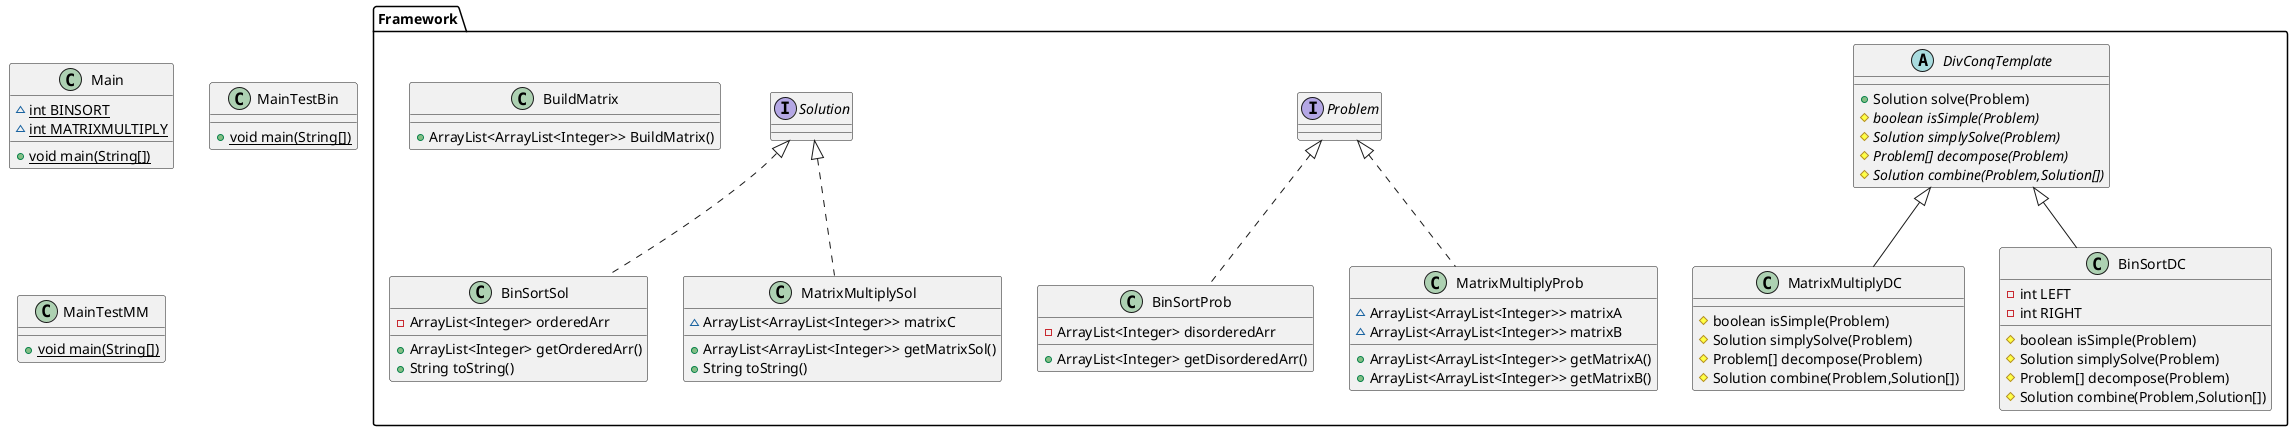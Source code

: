 @startuml
class Main {
~ {static} int BINSORT
~ {static} int MATRIXMULTIPLY
+ {static} void main(String[])
}
class Framework.BinSortProb {
- ArrayList<Integer> disorderedArr
+ ArrayList<Integer> getDisorderedArr()
}
class Framework.MatrixMultiplyDC {
# boolean isSimple(Problem)
# Solution simplySolve(Problem)
# Problem[] decompose(Problem)
# Solution combine(Problem,Solution[])
}
abstract class Framework.DivConqTemplate {
+ Solution solve(Problem)
# {abstract}boolean isSimple(Problem)
# {abstract}Solution simplySolve(Problem)
# {abstract}Problem[] decompose(Problem)
# {abstract}Solution combine(Problem,Solution[])
}
interface Framework.Problem {
}
class Framework.BinSortSol {
- ArrayList<Integer> orderedArr
+ ArrayList<Integer> getOrderedArr()
+ String toString()
}
class MainTestBin {
+ {static} void main(String[])
}
class Framework.MatrixMultiplySol {
~ ArrayList<ArrayList<Integer>> matrixC
+ ArrayList<ArrayList<Integer>> getMatrixSol()
+ String toString()
}
class Framework.MatrixMultiplyProb {
~ ArrayList<ArrayList<Integer>> matrixA
~ ArrayList<ArrayList<Integer>> matrixB
+ ArrayList<ArrayList<Integer>> getMatrixA()
+ ArrayList<ArrayList<Integer>> getMatrixB()
}
interface Framework.Solution {
}
class MainTestMM {
+ {static} void main(String[])
}
class Framework.BinSortDC {
- int LEFT
- int RIGHT
# boolean isSimple(Problem)
# Solution simplySolve(Problem)
# Problem[] decompose(Problem)
# Solution combine(Problem,Solution[])
}
class Framework.BuildMatrix {
+ ArrayList<ArrayList<Integer>> BuildMatrix()
}


Framework.Problem <|.. Framework.BinSortProb
Framework.DivConqTemplate <|-- Framework.MatrixMultiplyDC
Framework.Solution <|.. Framework.BinSortSol
Framework.Solution <|.. Framework.MatrixMultiplySol
Framework.Problem <|.. Framework.MatrixMultiplyProb
Framework.DivConqTemplate <|-- Framework.BinSortDC
@enduml
